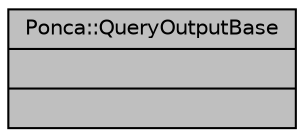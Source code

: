 digraph "Ponca::QueryOutputBase"
{
 // INTERACTIVE_SVG=YES
 // LATEX_PDF_SIZE
  bgcolor="transparent";
  edge [fontname="Helvetica",fontsize="10",labelfontname="Helvetica",labelfontsize="10"];
  node [fontname="Helvetica",fontsize="10",shape=record];
  Node1 [label="{Ponca::QueryOutputBase\n||}",height=0.2,width=0.4,color="black", fillcolor="grey75", style="filled", fontcolor="black",tooltip="Base class for queries output type."];
}
